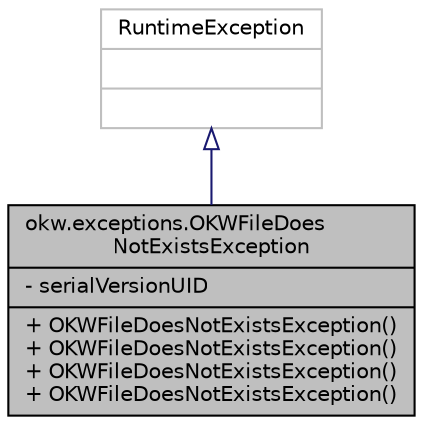 digraph "okw.exceptions.OKWFileDoesNotExistsException"
{
 // INTERACTIVE_SVG=YES
 // LATEX_PDF_SIZE
  edge [fontname="Helvetica",fontsize="10",labelfontname="Helvetica",labelfontsize="10"];
  node [fontname="Helvetica",fontsize="10",shape=record];
  Node1 [label="{okw.exceptions.OKWFileDoes\lNotExistsException\n|- serialVersionUID\l|+ OKWFileDoesNotExistsException()\l+ OKWFileDoesNotExistsException()\l+ OKWFileDoesNotExistsException()\l+ OKWFileDoesNotExistsException()\l}",height=0.2,width=0.4,color="black", fillcolor="grey75", style="filled", fontcolor="black",tooltip="OKWFileDoesNotExistsException-Ausnahme wird ausgelöst, wenn eine Datei nicht gefunden wird."];
  Node2 -> Node1 [dir="back",color="midnightblue",fontsize="10",style="solid",arrowtail="onormal",fontname="Helvetica"];
  Node2 [label="{RuntimeException\n||}",height=0.2,width=0.4,color="grey75", fillcolor="white", style="filled",tooltip=" "];
}
